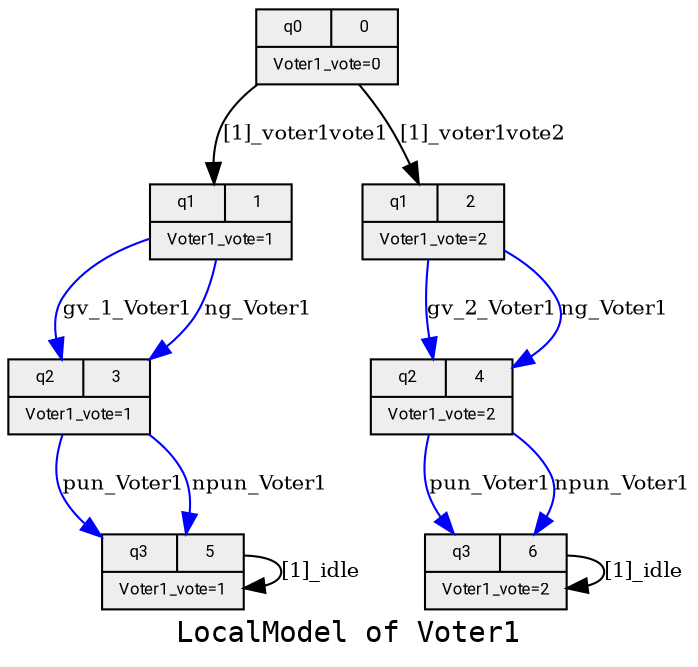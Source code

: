 digraph "Voter1"{
	label="LocalModel of Voter1"
	edge[fontsize="10"]
	node [
		shape=circle,
		width=auto,
		color="black",
		fillcolor="#eeeeee",
		style="filled,solid",
		fontsize=8,
		fontname="Roboto"
	]
	fontname=Consolas
	layout=dot
	0[label="{{q0|0}|Voter1_vote=0}", shape="record"]
	1[label="{{q1|1}|Voter1_vote=1}", shape="record"]
	2[label="{{q1|2}|Voter1_vote=2}", shape="record"]
	3[label="{{q2|3}|Voter1_vote=1}", shape="record"]
	4[label="{{q2|4}|Voter1_vote=2}", shape="record"]
	5[label="{{q3|5}|Voter1_vote=1}", shape="record"]
	6[label="{{q3|6}|Voter1_vote=2}", shape="record"]
	0->1[label="[1]_voter1vote1"]
	0->2[label="[1]_voter1vote2"]
	1->3[label="gv_1_Voter1", color="blue"]
	1->3[label="ng_Voter1", color="blue"]
	2->4[label="gv_2_Voter1", color="blue"]
	2->4[label="ng_Voter1", color="blue"]
	3->5[label="pun_Voter1", color="blue"]
	3->5[label="npun_Voter1", color="blue"]
	4->6[label="pun_Voter1", color="blue"]
	4->6[label="npun_Voter1", color="blue"]
	5->5[label="[1]_idle"]
	6->6[label="[1]_idle"]
}
